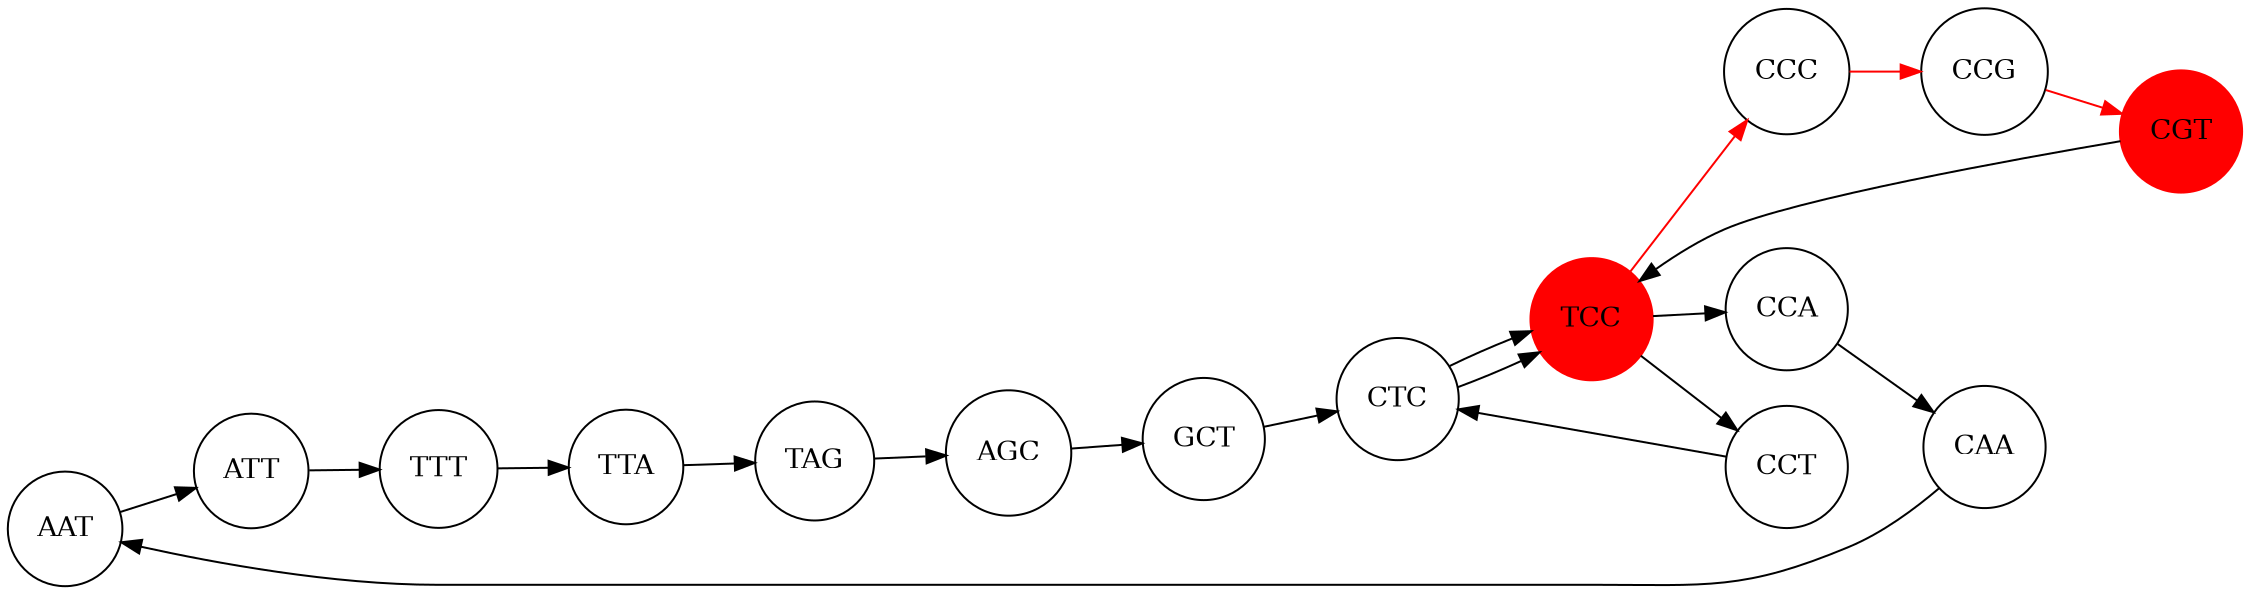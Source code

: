 digraph {
	constraint=false rankdir=LR size=15
	node [shape=circle]
	AAT
	AGC
	ATT
	CAA
	CCA
	CCC
	CCG
	CCT
	CGT [color=red style=filled]
	CTC
	GCT
	TAG
	TCC [color=red style=filled]
	TTA
	TTT
	TCC -> CCT
	TCC -> CCA
	CCT -> CTC
	CTC -> TCC
	CTC -> TCC
	CCA -> CAA
	CAA -> AAT
	AAT -> ATT
	ATT -> TTT
	TTT -> TTA
	TTA -> TAG
	TAG -> AGC
	AGC -> GCT
	GCT -> CTC
	CGT -> TCC
	edge [color=red]
	TCC -> CCC
	CCC -> CCG
	CCG -> CGT
}
